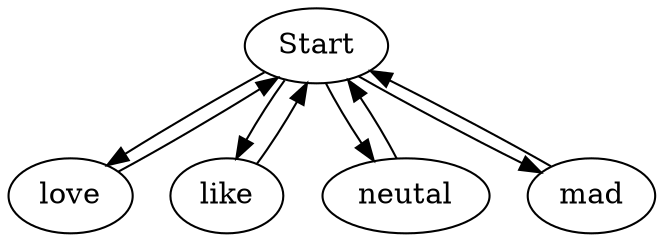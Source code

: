 // bossnass
digraph {
	1 [label=Start]
	2 [label=love]
	3 [label=like]
	4 [label=neutal]
	5 [label=mad]
	1 -> 2
	1 -> 3
	1 -> 4
	1 -> 5
	2 -> 1
	3 -> 1
	4 -> 1
	5 -> 1
}
